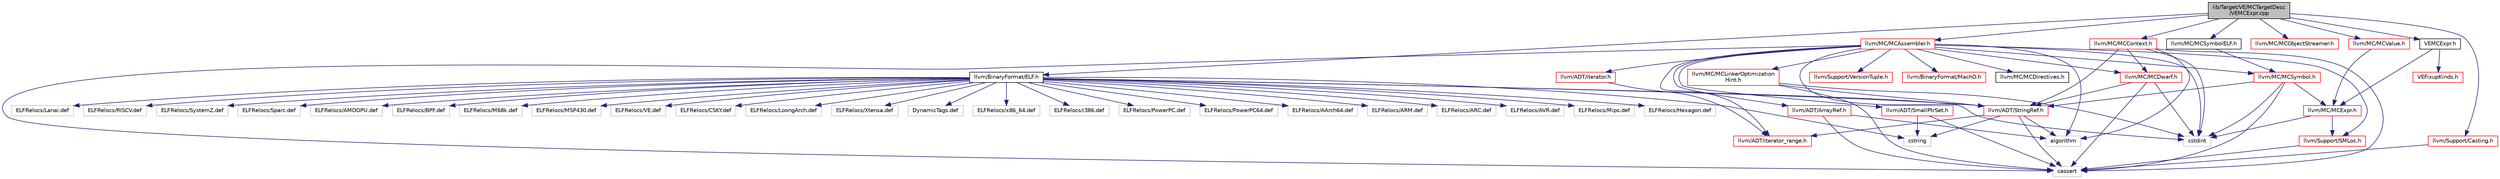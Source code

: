 digraph "lib/Target/VE/MCTargetDesc/VEMCExpr.cpp"
{
 // LATEX_PDF_SIZE
  bgcolor="transparent";
  edge [fontname="Helvetica",fontsize="10",labelfontname="Helvetica",labelfontsize="10"];
  node [fontname="Helvetica",fontsize="10",shape=record];
  Node1 [label="lib/Target/VE/MCTargetDesc\l/VEMCExpr.cpp",height=0.2,width=0.4,color="black", fillcolor="grey75", style="filled", fontcolor="black",tooltip=" "];
  Node1 -> Node2 [color="midnightblue",fontsize="10",style="solid",fontname="Helvetica"];
  Node2 [label="VEMCExpr.h",height=0.2,width=0.4,color="black",URL="$VEMCExpr_8h.html",tooltip=" "];
  Node2 -> Node3 [color="midnightblue",fontsize="10",style="solid",fontname="Helvetica"];
  Node3 [label="VEFixupKinds.h",height=0.2,width=0.4,color="red",URL="$VEFixupKinds_8h.html",tooltip=" "];
  Node2 -> Node17 [color="midnightblue",fontsize="10",style="solid",fontname="Helvetica"];
  Node17 [label="llvm/MC/MCExpr.h",height=0.2,width=0.4,color="red",URL="$MCExpr_8h.html",tooltip=" "];
  Node17 -> Node14 [color="midnightblue",fontsize="10",style="solid",fontname="Helvetica"];
  Node14 [label="llvm/Support/SMLoc.h",height=0.2,width=0.4,color="red",URL="$SMLoc_8h.html",tooltip=" "];
  Node14 -> Node15 [color="midnightblue",fontsize="10",style="solid",fontname="Helvetica"];
  Node15 [label="cassert",height=0.2,width=0.4,color="grey75",tooltip=" "];
  Node17 -> Node21 [color="midnightblue",fontsize="10",style="solid",fontname="Helvetica"];
  Node21 [label="cstdint",height=0.2,width=0.4,color="grey75",tooltip=" "];
  Node1 -> Node43 [color="midnightblue",fontsize="10",style="solid",fontname="Helvetica"];
  Node43 [label="llvm/BinaryFormat/ELF.h",height=0.2,width=0.4,color="black",URL="$BinaryFormat_2ELF_8h.html",tooltip=" "];
  Node43 -> Node44 [color="midnightblue",fontsize="10",style="solid",fontname="Helvetica"];
  Node44 [label="llvm/ADT/StringRef.h",height=0.2,width=0.4,color="red",URL="$StringRef_8h.html",tooltip=" "];
  Node44 -> Node47 [color="midnightblue",fontsize="10",style="solid",fontname="Helvetica"];
  Node47 [label="llvm/ADT/iterator_range.h",height=0.2,width=0.4,color="red",URL="$iterator__range_8h.html",tooltip=" "];
  Node44 -> Node39 [color="midnightblue",fontsize="10",style="solid",fontname="Helvetica"];
  Node39 [label="algorithm",height=0.2,width=0.4,color="grey75",tooltip=" "];
  Node44 -> Node15 [color="midnightblue",fontsize="10",style="solid",fontname="Helvetica"];
  Node44 -> Node32 [color="midnightblue",fontsize="10",style="solid",fontname="Helvetica"];
  Node32 [label="cstring",height=0.2,width=0.4,color="grey75",tooltip=" "];
  Node43 -> Node21 [color="midnightblue",fontsize="10",style="solid",fontname="Helvetica"];
  Node43 -> Node32 [color="midnightblue",fontsize="10",style="solid",fontname="Helvetica"];
  Node43 -> Node50 [color="midnightblue",fontsize="10",style="solid",fontname="Helvetica"];
  Node50 [label="ELFRelocs/x86_64.def",height=0.2,width=0.4,color="grey75",tooltip=" "];
  Node43 -> Node51 [color="midnightblue",fontsize="10",style="solid",fontname="Helvetica"];
  Node51 [label="ELFRelocs/i386.def",height=0.2,width=0.4,color="grey75",tooltip=" "];
  Node43 -> Node52 [color="midnightblue",fontsize="10",style="solid",fontname="Helvetica"];
  Node52 [label="ELFRelocs/PowerPC.def",height=0.2,width=0.4,color="grey75",tooltip=" "];
  Node43 -> Node53 [color="midnightblue",fontsize="10",style="solid",fontname="Helvetica"];
  Node53 [label="ELFRelocs/PowerPC64.def",height=0.2,width=0.4,color="grey75",tooltip=" "];
  Node43 -> Node54 [color="midnightblue",fontsize="10",style="solid",fontname="Helvetica"];
  Node54 [label="ELFRelocs/AArch64.def",height=0.2,width=0.4,color="grey75",tooltip=" "];
  Node43 -> Node55 [color="midnightblue",fontsize="10",style="solid",fontname="Helvetica"];
  Node55 [label="ELFRelocs/ARM.def",height=0.2,width=0.4,color="grey75",tooltip=" "];
  Node43 -> Node56 [color="midnightblue",fontsize="10",style="solid",fontname="Helvetica"];
  Node56 [label="ELFRelocs/ARC.def",height=0.2,width=0.4,color="grey75",tooltip=" "];
  Node43 -> Node57 [color="midnightblue",fontsize="10",style="solid",fontname="Helvetica"];
  Node57 [label="ELFRelocs/AVR.def",height=0.2,width=0.4,color="grey75",tooltip=" "];
  Node43 -> Node58 [color="midnightblue",fontsize="10",style="solid",fontname="Helvetica"];
  Node58 [label="ELFRelocs/Mips.def",height=0.2,width=0.4,color="grey75",tooltip=" "];
  Node43 -> Node59 [color="midnightblue",fontsize="10",style="solid",fontname="Helvetica"];
  Node59 [label="ELFRelocs/Hexagon.def",height=0.2,width=0.4,color="grey75",tooltip=" "];
  Node43 -> Node60 [color="midnightblue",fontsize="10",style="solid",fontname="Helvetica"];
  Node60 [label="ELFRelocs/Lanai.def",height=0.2,width=0.4,color="grey75",tooltip=" "];
  Node43 -> Node61 [color="midnightblue",fontsize="10",style="solid",fontname="Helvetica"];
  Node61 [label="ELFRelocs/RISCV.def",height=0.2,width=0.4,color="grey75",tooltip=" "];
  Node43 -> Node62 [color="midnightblue",fontsize="10",style="solid",fontname="Helvetica"];
  Node62 [label="ELFRelocs/SystemZ.def",height=0.2,width=0.4,color="grey75",tooltip=" "];
  Node43 -> Node63 [color="midnightblue",fontsize="10",style="solid",fontname="Helvetica"];
  Node63 [label="ELFRelocs/Sparc.def",height=0.2,width=0.4,color="grey75",tooltip=" "];
  Node43 -> Node64 [color="midnightblue",fontsize="10",style="solid",fontname="Helvetica"];
  Node64 [label="ELFRelocs/AMDGPU.def",height=0.2,width=0.4,color="grey75",tooltip=" "];
  Node43 -> Node65 [color="midnightblue",fontsize="10",style="solid",fontname="Helvetica"];
  Node65 [label="ELFRelocs/BPF.def",height=0.2,width=0.4,color="grey75",tooltip=" "];
  Node43 -> Node66 [color="midnightblue",fontsize="10",style="solid",fontname="Helvetica"];
  Node66 [label="ELFRelocs/M68k.def",height=0.2,width=0.4,color="grey75",tooltip=" "];
  Node43 -> Node67 [color="midnightblue",fontsize="10",style="solid",fontname="Helvetica"];
  Node67 [label="ELFRelocs/MSP430.def",height=0.2,width=0.4,color="grey75",tooltip=" "];
  Node43 -> Node68 [color="midnightblue",fontsize="10",style="solid",fontname="Helvetica"];
  Node68 [label="ELFRelocs/VE.def",height=0.2,width=0.4,color="grey75",tooltip=" "];
  Node43 -> Node69 [color="midnightblue",fontsize="10",style="solid",fontname="Helvetica"];
  Node69 [label="ELFRelocs/CSKY.def",height=0.2,width=0.4,color="grey75",tooltip=" "];
  Node43 -> Node70 [color="midnightblue",fontsize="10",style="solid",fontname="Helvetica"];
  Node70 [label="ELFRelocs/LoongArch.def",height=0.2,width=0.4,color="grey75",tooltip=" "];
  Node43 -> Node71 [color="midnightblue",fontsize="10",style="solid",fontname="Helvetica"];
  Node71 [label="ELFRelocs/Xtensa.def",height=0.2,width=0.4,color="grey75",tooltip=" "];
  Node43 -> Node72 [color="midnightblue",fontsize="10",style="solid",fontname="Helvetica"];
  Node72 [label="DynamicTags.def",height=0.2,width=0.4,color="grey75",tooltip=" "];
  Node1 -> Node73 [color="midnightblue",fontsize="10",style="solid",fontname="Helvetica"];
  Node73 [label="llvm/MC/MCAssembler.h",height=0.2,width=0.4,color="red",URL="$MCAssembler_8h.html",tooltip=" "];
  Node73 -> Node74 [color="midnightblue",fontsize="10",style="solid",fontname="Helvetica"];
  Node74 [label="llvm/ADT/ArrayRef.h",height=0.2,width=0.4,color="red",URL="$ArrayRef_8h.html",tooltip=" "];
  Node74 -> Node39 [color="midnightblue",fontsize="10",style="solid",fontname="Helvetica"];
  Node74 -> Node15 [color="midnightblue",fontsize="10",style="solid",fontname="Helvetica"];
  Node73 -> Node86 [color="midnightblue",fontsize="10",style="solid",fontname="Helvetica"];
  Node86 [label="llvm/ADT/SmallPtrSet.h",height=0.2,width=0.4,color="red",URL="$SmallPtrSet_8h.html",tooltip=" "];
  Node86 -> Node15 [color="midnightblue",fontsize="10",style="solid",fontname="Helvetica"];
  Node86 -> Node32 [color="midnightblue",fontsize="10",style="solid",fontname="Helvetica"];
  Node73 -> Node44 [color="midnightblue",fontsize="10",style="solid",fontname="Helvetica"];
  Node73 -> Node83 [color="midnightblue",fontsize="10",style="solid",fontname="Helvetica"];
  Node83 [label="llvm/ADT/iterator.h",height=0.2,width=0.4,color="red",URL="$iterator_8h.html",tooltip=" "];
  Node83 -> Node47 [color="midnightblue",fontsize="10",style="solid",fontname="Helvetica"];
  Node73 -> Node47 [color="midnightblue",fontsize="10",style="solid",fontname="Helvetica"];
  Node73 -> Node87 [color="midnightblue",fontsize="10",style="solid",fontname="Helvetica"];
  Node87 [label="llvm/BinaryFormat/MachO.h",height=0.2,width=0.4,color="red",URL="$BinaryFormat_2MachO_8h.html",tooltip=" "];
  Node73 -> Node103 [color="midnightblue",fontsize="10",style="solid",fontname="Helvetica"];
  Node103 [label="llvm/MC/MCDirectives.h",height=0.2,width=0.4,color="black",URL="$MCDirectives_8h.html",tooltip=" "];
  Node73 -> Node104 [color="midnightblue",fontsize="10",style="solid",fontname="Helvetica"];
  Node104 [label="llvm/MC/MCDwarf.h",height=0.2,width=0.4,color="red",URL="$MCDwarf_8h.html",tooltip=" "];
  Node104 -> Node44 [color="midnightblue",fontsize="10",style="solid",fontname="Helvetica"];
  Node104 -> Node15 [color="midnightblue",fontsize="10",style="solid",fontname="Helvetica"];
  Node104 -> Node21 [color="midnightblue",fontsize="10",style="solid",fontname="Helvetica"];
  Node73 -> Node117 [color="midnightblue",fontsize="10",style="solid",fontname="Helvetica"];
  Node117 [label="llvm/MC/MCLinkerOptimization\lHint.h",height=0.2,width=0.4,color="red",URL="$MCLinkerOptimizationHint_8h.html",tooltip=" "];
  Node117 -> Node44 [color="midnightblue",fontsize="10",style="solid",fontname="Helvetica"];
  Node117 -> Node15 [color="midnightblue",fontsize="10",style="solid",fontname="Helvetica"];
  Node117 -> Node21 [color="midnightblue",fontsize="10",style="solid",fontname="Helvetica"];
  Node73 -> Node119 [color="midnightblue",fontsize="10",style="solid",fontname="Helvetica"];
  Node119 [label="llvm/MC/MCSymbol.h",height=0.2,width=0.4,color="red",URL="$MCSymbol_8h.html",tooltip=" "];
  Node119 -> Node44 [color="midnightblue",fontsize="10",style="solid",fontname="Helvetica"];
  Node119 -> Node17 [color="midnightblue",fontsize="10",style="solid",fontname="Helvetica"];
  Node119 -> Node15 [color="midnightblue",fontsize="10",style="solid",fontname="Helvetica"];
  Node119 -> Node21 [color="midnightblue",fontsize="10",style="solid",fontname="Helvetica"];
  Node73 -> Node14 [color="midnightblue",fontsize="10",style="solid",fontname="Helvetica"];
  Node73 -> Node126 [color="midnightblue",fontsize="10",style="solid",fontname="Helvetica"];
  Node126 [label="llvm/Support/VersionTuple.h",height=0.2,width=0.4,color="red",URL="$VersionTuple_8h.html",tooltip=" "];
  Node73 -> Node39 [color="midnightblue",fontsize="10",style="solid",fontname="Helvetica"];
  Node73 -> Node15 [color="midnightblue",fontsize="10",style="solid",fontname="Helvetica"];
  Node73 -> Node21 [color="midnightblue",fontsize="10",style="solid",fontname="Helvetica"];
  Node1 -> Node127 [color="midnightblue",fontsize="10",style="solid",fontname="Helvetica"];
  Node127 [label="llvm/MC/MCContext.h",height=0.2,width=0.4,color="red",URL="$MCContext_8h.html",tooltip=" "];
  Node127 -> Node44 [color="midnightblue",fontsize="10",style="solid",fontname="Helvetica"];
  Node127 -> Node104 [color="midnightblue",fontsize="10",style="solid",fontname="Helvetica"];
  Node127 -> Node39 [color="midnightblue",fontsize="10",style="solid",fontname="Helvetica"];
  Node127 -> Node15 [color="midnightblue",fontsize="10",style="solid",fontname="Helvetica"];
  Node127 -> Node21 [color="midnightblue",fontsize="10",style="solid",fontname="Helvetica"];
  Node1 -> Node147 [color="midnightblue",fontsize="10",style="solid",fontname="Helvetica"];
  Node147 [label="llvm/MC/MCObjectStreamer.h",height=0.2,width=0.4,color="red",URL="$MCObjectStreamer_8h.html",tooltip=" "];
  Node1 -> Node156 [color="midnightblue",fontsize="10",style="solid",fontname="Helvetica"];
  Node156 [label="llvm/MC/MCSymbolELF.h",height=0.2,width=0.4,color="black",URL="$MCSymbolELF_8h.html",tooltip=" "];
  Node156 -> Node119 [color="midnightblue",fontsize="10",style="solid",fontname="Helvetica"];
  Node1 -> Node157 [color="midnightblue",fontsize="10",style="solid",fontname="Helvetica"];
  Node157 [label="llvm/MC/MCValue.h",height=0.2,width=0.4,color="red",URL="$MCValue_8h.html",tooltip=" "];
  Node157 -> Node17 [color="midnightblue",fontsize="10",style="solid",fontname="Helvetica"];
  Node1 -> Node158 [color="midnightblue",fontsize="10",style="solid",fontname="Helvetica"];
  Node158 [label="llvm/Support/Casting.h",height=0.2,width=0.4,color="red",URL="$Casting_8h.html",tooltip=" "];
  Node158 -> Node15 [color="midnightblue",fontsize="10",style="solid",fontname="Helvetica"];
}
